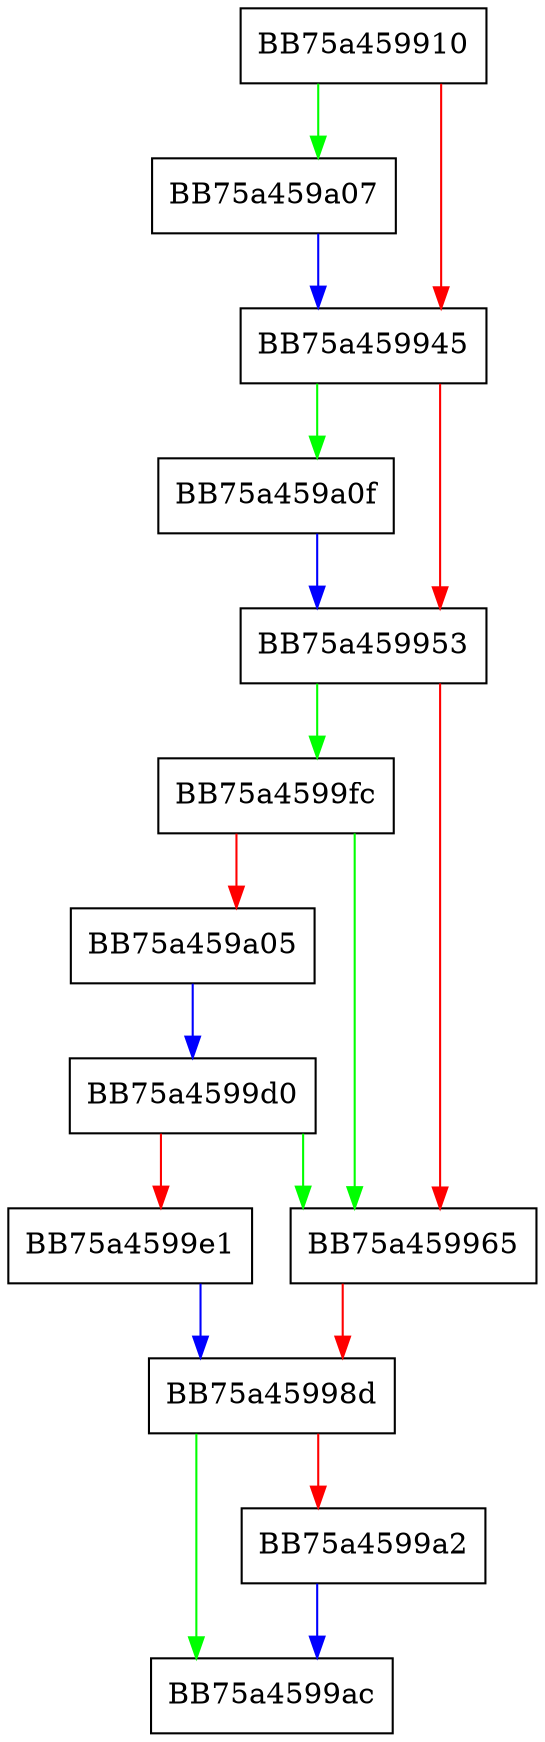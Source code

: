 digraph sqlite3_wal_checkpoint_v2 {
  node [shape="box"];
  graph [splines=ortho];
  BB75a459910 -> BB75a459a07 [color="green"];
  BB75a459910 -> BB75a459945 [color="red"];
  BB75a459945 -> BB75a459a0f [color="green"];
  BB75a459945 -> BB75a459953 [color="red"];
  BB75a459953 -> BB75a4599fc [color="green"];
  BB75a459953 -> BB75a459965 [color="red"];
  BB75a459965 -> BB75a45998d [color="red"];
  BB75a45998d -> BB75a4599ac [color="green"];
  BB75a45998d -> BB75a4599a2 [color="red"];
  BB75a4599a2 -> BB75a4599ac [color="blue"];
  BB75a4599d0 -> BB75a459965 [color="green"];
  BB75a4599d0 -> BB75a4599e1 [color="red"];
  BB75a4599e1 -> BB75a45998d [color="blue"];
  BB75a4599fc -> BB75a459965 [color="green"];
  BB75a4599fc -> BB75a459a05 [color="red"];
  BB75a459a05 -> BB75a4599d0 [color="blue"];
  BB75a459a07 -> BB75a459945 [color="blue"];
  BB75a459a0f -> BB75a459953 [color="blue"];
}